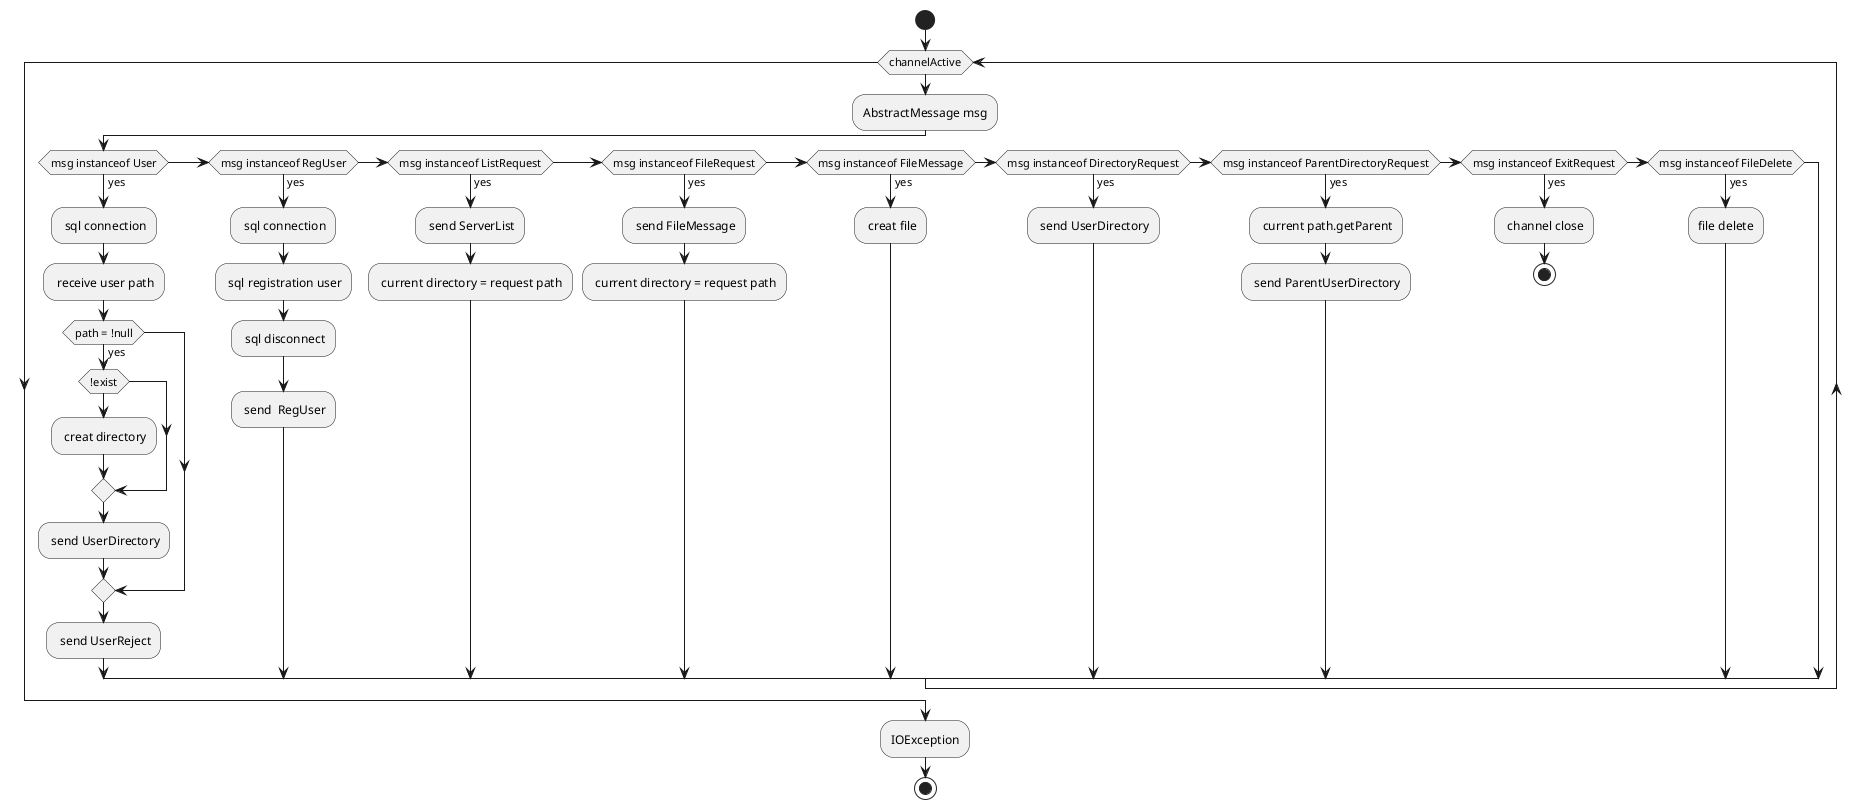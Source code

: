 @startuml
'https://plantuml.com/activity-diagram-beta

start
while (channelActive)
:AbstractMessage msg;
    if (msg instanceof User) then (yes)
    : sql connection;
    : receive user path;
    if (path = !null) then (yes)
        if (!exist)
        : creat directory;
        endif
        : send UserDirectory;
        endif
        : send UserReject;
    else if (msg instanceof RegUser) then (yes)
    : sql connection;
    : sql registration user;
    : sql disconnect;
    : send  RegUser;
    else if (msg instanceof ListRequest) then (yes)
    : send ServerList;
    : current directory = request path;
    else if (msg instanceof FileRequest) then (yes)
    : send FileMessage;
    : current directory = request path;
    else if (msg instanceof FileMessage) then (yes)
    : creat file;
    else if (msg instanceof DirectoryRequest) then (yes)
    : send UserDirectory;
    else if (msg instanceof ParentDirectoryRequest) then (yes)
    : current path.getParent;
    : send ParentUserDirectory;
    else if (msg instanceof ExitRequest) then (yes)
    : channel close;
    stop
    else if (msg instanceof FileDelete) then (yes)
    :file delete;
    endif
endwhile
:IOException;
stop

@enduml
